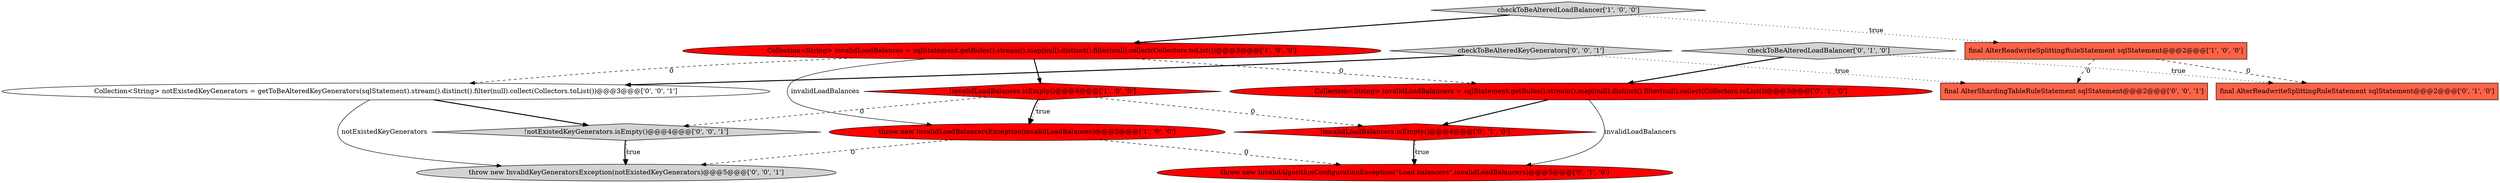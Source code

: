 digraph {
5 [style = filled, label = "!invalidLoadBalancers.isEmpty()@@@4@@@['0', '1', '0']", fillcolor = red, shape = diamond image = "AAA1AAABBB2BBB"];
10 [style = filled, label = "throw new InvalidKeyGeneratorsException(notExistedKeyGenerators)@@@5@@@['0', '0', '1']", fillcolor = lightgray, shape = ellipse image = "AAA0AAABBB3BBB"];
3 [style = filled, label = "checkToBeAlteredLoadBalancer['1', '0', '0']", fillcolor = lightgray, shape = diamond image = "AAA0AAABBB1BBB"];
2 [style = filled, label = "!invalidLoadBalances.isEmpty()@@@4@@@['1', '0', '0']", fillcolor = red, shape = diamond image = "AAA1AAABBB1BBB"];
0 [style = filled, label = "final AlterReadwriteSplittingRuleStatement sqlStatement@@@2@@@['1', '0', '0']", fillcolor = tomato, shape = box image = "AAA1AAABBB1BBB"];
11 [style = filled, label = "Collection<String> notExistedKeyGenerators = getToBeAlteredKeyGenerators(sqlStatement).stream().distinct().filter(null).collect(Collectors.toList())@@@3@@@['0', '0', '1']", fillcolor = white, shape = ellipse image = "AAA0AAABBB3BBB"];
14 [style = filled, label = "final AlterShardingTableRuleStatement sqlStatement@@@2@@@['0', '0', '1']", fillcolor = tomato, shape = box image = "AAA0AAABBB3BBB"];
4 [style = filled, label = "throw new InvalidLoadBalancersException(invalidLoadBalances)@@@5@@@['1', '0', '0']", fillcolor = red, shape = ellipse image = "AAA1AAABBB1BBB"];
6 [style = filled, label = "Collection<String> invalidLoadBalancers = sqlStatement.getRules().stream().map(null).distinct().filter(null).collect(Collectors.toList())@@@3@@@['0', '1', '0']", fillcolor = red, shape = ellipse image = "AAA1AAABBB2BBB"];
12 [style = filled, label = "!notExistedKeyGenerators.isEmpty()@@@4@@@['0', '0', '1']", fillcolor = lightgray, shape = diamond image = "AAA0AAABBB3BBB"];
8 [style = filled, label = "final AlterReadwriteSplittingRuleStatement sqlStatement@@@2@@@['0', '1', '0']", fillcolor = tomato, shape = box image = "AAA1AAABBB2BBB"];
7 [style = filled, label = "throw new InvalidAlgorithmConfigurationException(\"Load balancers\",invalidLoadBalancers)@@@5@@@['0', '1', '0']", fillcolor = red, shape = ellipse image = "AAA1AAABBB2BBB"];
1 [style = filled, label = "Collection<String> invalidLoadBalances = sqlStatement.getRules().stream().map(null).distinct().filter(null).collect(Collectors.toList())@@@3@@@['1', '0', '0']", fillcolor = red, shape = ellipse image = "AAA1AAABBB1BBB"];
9 [style = filled, label = "checkToBeAlteredLoadBalancer['0', '1', '0']", fillcolor = lightgray, shape = diamond image = "AAA0AAABBB2BBB"];
13 [style = filled, label = "checkToBeAlteredKeyGenerators['0', '0', '1']", fillcolor = lightgray, shape = diamond image = "AAA0AAABBB3BBB"];
3->1 [style = bold, label=""];
1->4 [style = solid, label="invalidLoadBalances"];
11->12 [style = bold, label=""];
2->4 [style = bold, label=""];
13->11 [style = bold, label=""];
6->7 [style = solid, label="invalidLoadBalancers"];
9->6 [style = bold, label=""];
9->8 [style = dotted, label="true"];
0->14 [style = dashed, label="0"];
2->12 [style = dashed, label="0"];
6->5 [style = bold, label=""];
2->5 [style = dashed, label="0"];
12->10 [style = bold, label=""];
12->10 [style = dotted, label="true"];
5->7 [style = dotted, label="true"];
1->6 [style = dashed, label="0"];
4->7 [style = dashed, label="0"];
1->11 [style = dashed, label="0"];
2->4 [style = dotted, label="true"];
3->0 [style = dotted, label="true"];
5->7 [style = bold, label=""];
0->8 [style = dashed, label="0"];
1->2 [style = bold, label=""];
4->10 [style = dashed, label="0"];
13->14 [style = dotted, label="true"];
11->10 [style = solid, label="notExistedKeyGenerators"];
}
